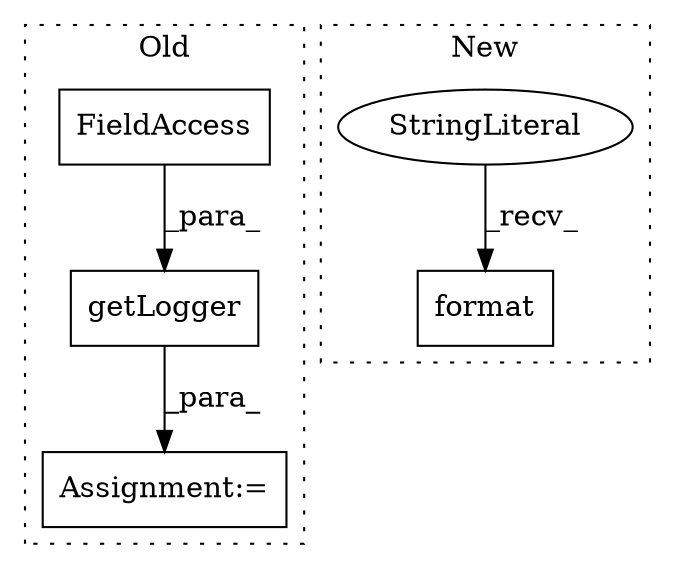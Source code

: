 digraph G {
subgraph cluster0 {
1 [label="getLogger" a="32" s="1183,1201" l="10,1" shape="box"];
4 [label="Assignment:=" a="7" s="1174" l="1" shape="box"];
5 [label="FieldAccess" a="22" s="1193" l="8" shape="box"];
label = "Old";
style="dotted";
}
subgraph cluster1 {
2 [label="format" a="32" s="2063,2072" l="7,1" shape="box"];
3 [label="StringLiteral" a="45" s="2002" l="60" shape="ellipse"];
label = "New";
style="dotted";
}
1 -> 4 [label="_para_"];
3 -> 2 [label="_recv_"];
5 -> 1 [label="_para_"];
}